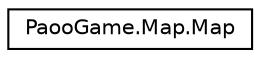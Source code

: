 digraph "Graphical Class Hierarchy"
{
 // INTERACTIVE_SVG=YES
 // LATEX_PDF_SIZE
  edge [fontname="Helvetica",fontsize="10",labelfontname="Helvetica",labelfontsize="10"];
  node [fontname="Helvetica",fontsize="10",shape=record];
  rankdir="LR";
  Node0 [label="PaooGame.Map.Map",height=0.2,width=0.4,color="black", fillcolor="white", style="filled",URL="$class_paoo_game_1_1_map_1_1_map.html",tooltip="Utilizata pentru memorarea matricelor si determinarea obiectelor de coliziune."];
}
